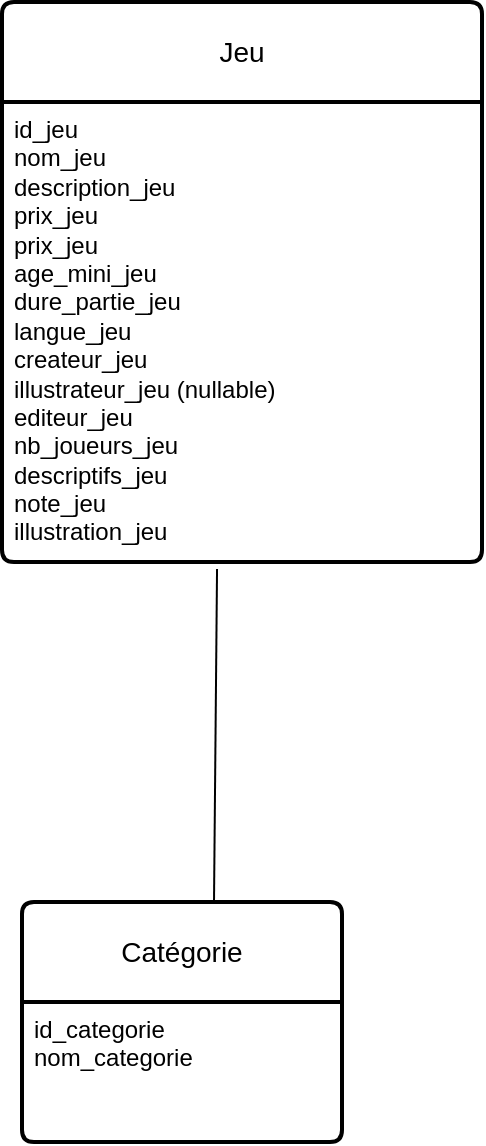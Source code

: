 <mxfile version="21.0.10" type="github">
  <diagram name="Page-1" id="kHAkauvVDEeDi9y9AeIr">
    <mxGraphModel dx="675" dy="276" grid="1" gridSize="10" guides="1" tooltips="1" connect="1" arrows="1" fold="1" page="1" pageScale="1" pageWidth="827" pageHeight="1169" math="0" shadow="0">
      <root>
        <mxCell id="0" />
        <mxCell id="1" parent="0" />
        <mxCell id="hqVw_S2-HiF9uFQSkLLC-2" value="Catégorie" style="swimlane;childLayout=stackLayout;horizontal=1;startSize=50;horizontalStack=0;rounded=1;fontSize=14;fontStyle=0;strokeWidth=2;resizeParent=0;resizeLast=1;shadow=0;dashed=0;align=center;arcSize=4;whiteSpace=wrap;html=1;" vertex="1" parent="1">
          <mxGeometry x="170" y="570" width="160" height="120" as="geometry" />
        </mxCell>
        <mxCell id="hqVw_S2-HiF9uFQSkLLC-3" value="id_categorie&lt;br&gt;nom_categorie" style="align=left;strokeColor=none;fillColor=none;spacingLeft=4;fontSize=12;verticalAlign=top;resizable=0;rotatable=0;part=1;html=1;" vertex="1" parent="hqVw_S2-HiF9uFQSkLLC-2">
          <mxGeometry y="50" width="160" height="70" as="geometry" />
        </mxCell>
        <mxCell id="hqVw_S2-HiF9uFQSkLLC-4" value="Jeu" style="swimlane;childLayout=stackLayout;horizontal=1;startSize=50;horizontalStack=0;rounded=1;fontSize=14;fontStyle=0;strokeWidth=2;resizeParent=0;resizeLast=1;shadow=0;dashed=0;align=center;arcSize=4;whiteSpace=wrap;html=1;" vertex="1" parent="1">
          <mxGeometry x="160" y="120" width="240" height="280" as="geometry" />
        </mxCell>
        <mxCell id="hqVw_S2-HiF9uFQSkLLC-5" value="id_jeu&lt;br&gt;nom_jeu&lt;br&gt;description_jeu&lt;br&gt;prix_jeu&lt;br&gt;prix_jeu&lt;br&gt;age_mini_jeu&lt;br&gt;dure_partie_jeu&lt;br&gt;langue_jeu&lt;br&gt;createur_jeu&lt;br&gt;illustrateur_jeu (nullable)&lt;br&gt;editeur_jeu&lt;br&gt;nb_joueurs_jeu&lt;br&gt;descriptifs_jeu&lt;br&gt;note_jeu&lt;br&gt;illustration_jeu" style="align=left;strokeColor=none;fillColor=none;spacingLeft=4;fontSize=12;verticalAlign=top;resizable=0;rotatable=0;part=1;html=1;" vertex="1" parent="hqVw_S2-HiF9uFQSkLLC-4">
          <mxGeometry y="50" width="240" height="230" as="geometry" />
        </mxCell>
        <mxCell id="hqVw_S2-HiF9uFQSkLLC-9" value="" style="endArrow=none;html=1;rounded=0;exitX=0.6;exitY=0;exitDx=0;exitDy=0;exitPerimeter=0;entryX=0.448;entryY=1.015;entryDx=0;entryDy=0;entryPerimeter=0;" edge="1" parent="1" source="hqVw_S2-HiF9uFQSkLLC-2" target="hqVw_S2-HiF9uFQSkLLC-5">
          <mxGeometry relative="1" as="geometry">
            <mxPoint x="198.08" y="554.96" as="sourcePoint" />
            <mxPoint x="220" y="400" as="targetPoint" />
          </mxGeometry>
        </mxCell>
      </root>
    </mxGraphModel>
  </diagram>
</mxfile>
